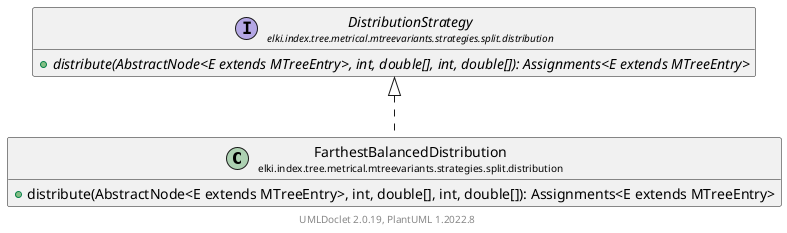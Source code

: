 @startuml
    remove .*\.(Instance|Par|Parameterizer|Factory)$
    set namespaceSeparator none
    hide empty fields
    hide empty methods

    class "<size:14>FarthestBalancedDistribution\n<size:10>elki.index.tree.metrical.mtreevariants.strategies.split.distribution" as elki.index.tree.metrical.mtreevariants.strategies.split.distribution.FarthestBalancedDistribution [[FarthestBalancedDistribution.html]] {
        +distribute(AbstractNode<E extends MTreeEntry>, int, double[], int, double[]): Assignments<E extends MTreeEntry>
    }

    interface "<size:14>DistributionStrategy\n<size:10>elki.index.tree.metrical.mtreevariants.strategies.split.distribution" as elki.index.tree.metrical.mtreevariants.strategies.split.distribution.DistributionStrategy [[DistributionStrategy.html]] {
        {abstract} +distribute(AbstractNode<E extends MTreeEntry>, int, double[], int, double[]): Assignments<E extends MTreeEntry>
    }

    elki.index.tree.metrical.mtreevariants.strategies.split.distribution.DistributionStrategy <|.. elki.index.tree.metrical.mtreevariants.strategies.split.distribution.FarthestBalancedDistribution

    center footer UMLDoclet 2.0.19, PlantUML 1.2022.8
@enduml
